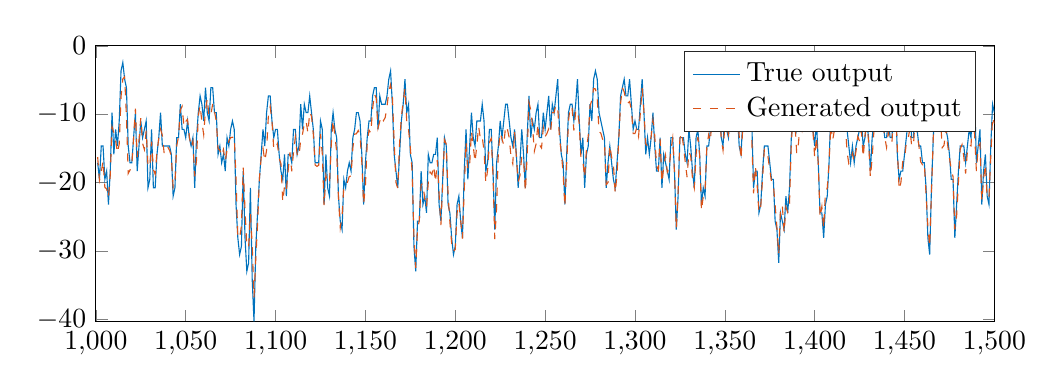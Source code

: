 % This file was created by matlab2tikz.
%
\definecolor{mycolor1}{rgb}{0.0,0.447,0.741}%
\definecolor{mycolor2}{rgb}{0.85,0.325,0.098}%
%
\begin{tikzpicture}

\begin{axis}[%
width=11.411cm,
height=3.5cm,
at={(0cm,0cm)},
scale only axis,
xmin=1000,
xmax=1500,
ymin=-40.283,
ymax=0,
axis background/.style={fill=white},
legend style={legend cell align=left, align=left, draw=white!15!black}
]
\addplot [color=mycolor1]
  table[row sep=crcr]{%
1001	-17.09\\
1002	-19.531\\
1003	-14.648\\
1004	-14.648\\
1005	-19.531\\
1006	-18.311\\
1007	-23.193\\
1008	-18.311\\
1009	-9.766\\
1010	-15.869\\
1011	-12.207\\
1012	-14.648\\
1013	-10.986\\
1014	-3.662\\
1015	-2.441\\
1016	-4.883\\
1017	-6.104\\
1018	-14.648\\
1019	-17.09\\
1020	-17.09\\
1021	-13.428\\
1022	-9.766\\
1023	-18.311\\
1024	-14.648\\
1025	-10.986\\
1026	-13.428\\
1027	-12.207\\
1028	-10.986\\
1029	-20.752\\
1030	-19.531\\
1031	-12.207\\
1032	-20.752\\
1033	-20.752\\
1034	-15.869\\
1035	-13.428\\
1036	-9.766\\
1037	-14.648\\
1038	-14.648\\
1039	-14.648\\
1040	-14.648\\
1041	-14.648\\
1042	-15.869\\
1043	-21.973\\
1044	-20.752\\
1045	-13.428\\
1046	-13.428\\
1047	-8.545\\
1048	-12.207\\
1049	-12.207\\
1050	-13.428\\
1051	-10.986\\
1052	-13.428\\
1053	-14.648\\
1054	-13.428\\
1055	-20.752\\
1056	-13.428\\
1057	-9.766\\
1058	-7.324\\
1059	-8.545\\
1060	-10.986\\
1061	-6.104\\
1062	-9.766\\
1063	-10.986\\
1064	-6.104\\
1065	-6.104\\
1066	-9.766\\
1067	-9.766\\
1068	-15.869\\
1069	-14.648\\
1070	-17.09\\
1071	-15.869\\
1072	-18.311\\
1073	-13.428\\
1074	-14.648\\
1075	-12.207\\
1076	-10.986\\
1077	-12.207\\
1078	-23.193\\
1079	-28.076\\
1080	-30.518\\
1081	-29.297\\
1082	-18.311\\
1083	-28.076\\
1084	-32.959\\
1085	-31.738\\
1086	-20.752\\
1087	-34.18\\
1088	-40.283\\
1089	-29.297\\
1090	-24.414\\
1091	-19.531\\
1092	-15.869\\
1093	-12.207\\
1094	-14.648\\
1095	-9.766\\
1096	-7.324\\
1097	-7.324\\
1098	-10.986\\
1099	-13.428\\
1100	-12.207\\
1101	-12.207\\
1102	-15.869\\
1103	-18.311\\
1104	-19.531\\
1105	-15.869\\
1106	-21.973\\
1107	-15.869\\
1108	-15.869\\
1109	-17.09\\
1110	-12.207\\
1111	-12.207\\
1112	-15.869\\
1113	-14.648\\
1114	-8.545\\
1115	-12.207\\
1116	-8.545\\
1117	-9.766\\
1118	-9.766\\
1119	-7.324\\
1120	-9.766\\
1121	-12.207\\
1122	-17.09\\
1123	-17.09\\
1124	-17.09\\
1125	-10.986\\
1126	-12.207\\
1127	-23.193\\
1128	-15.869\\
1129	-20.752\\
1130	-21.973\\
1131	-12.207\\
1132	-9.766\\
1133	-12.207\\
1134	-13.428\\
1135	-21.973\\
1136	-25.635\\
1137	-26.855\\
1138	-19.531\\
1139	-20.752\\
1140	-18.311\\
1141	-17.09\\
1142	-18.311\\
1143	-13.428\\
1144	-12.207\\
1145	-9.766\\
1146	-9.766\\
1147	-10.986\\
1148	-15.869\\
1149	-23.193\\
1150	-17.09\\
1151	-13.428\\
1152	-10.986\\
1153	-10.986\\
1154	-7.324\\
1155	-6.104\\
1156	-6.104\\
1157	-12.207\\
1158	-7.324\\
1159	-8.545\\
1160	-8.545\\
1161	-8.545\\
1162	-7.324\\
1163	-4.883\\
1164	-3.662\\
1165	-8.545\\
1166	-15.869\\
1167	-18.311\\
1168	-20.752\\
1169	-15.869\\
1170	-10.986\\
1171	-8.545\\
1172	-4.883\\
1173	-9.766\\
1174	-8.545\\
1175	-15.869\\
1176	-17.09\\
1177	-29.297\\
1178	-32.959\\
1179	-25.635\\
1180	-25.635\\
1181	-18.311\\
1182	-23.193\\
1183	-21.973\\
1184	-24.414\\
1185	-15.869\\
1186	-17.09\\
1187	-17.09\\
1188	-15.869\\
1189	-15.869\\
1190	-13.428\\
1191	-23.193\\
1192	-25.635\\
1193	-19.531\\
1194	-13.428\\
1195	-14.648\\
1196	-23.193\\
1197	-24.414\\
1198	-28.076\\
1199	-30.518\\
1200	-29.297\\
1201	-23.193\\
1202	-21.973\\
1203	-25.635\\
1204	-28.076\\
1205	-18.311\\
1206	-12.207\\
1207	-19.531\\
1208	-14.648\\
1209	-9.766\\
1210	-13.428\\
1211	-14.648\\
1212	-10.986\\
1213	-10.986\\
1214	-10.986\\
1215	-8.545\\
1216	-10.986\\
1217	-18.311\\
1218	-17.09\\
1219	-12.207\\
1220	-12.207\\
1221	-18.311\\
1222	-26.855\\
1223	-17.09\\
1224	-14.648\\
1225	-10.986\\
1226	-13.428\\
1227	-10.986\\
1228	-8.545\\
1229	-8.545\\
1230	-10.986\\
1231	-13.428\\
1232	-14.648\\
1233	-12.207\\
1234	-15.869\\
1235	-20.752\\
1236	-17.09\\
1237	-12.207\\
1238	-15.869\\
1239	-20.752\\
1240	-13.428\\
1241	-7.324\\
1242	-13.428\\
1243	-10.986\\
1244	-12.207\\
1245	-9.766\\
1246	-8.545\\
1247	-13.428\\
1248	-13.428\\
1249	-9.766\\
1250	-12.207\\
1251	-9.766\\
1252	-7.324\\
1253	-12.207\\
1254	-8.545\\
1255	-9.766\\
1256	-7.324\\
1257	-4.883\\
1258	-12.207\\
1259	-15.869\\
1260	-17.09\\
1261	-23.193\\
1262	-15.869\\
1263	-9.766\\
1264	-8.545\\
1265	-8.545\\
1266	-10.986\\
1267	-8.545\\
1268	-4.883\\
1269	-10.986\\
1270	-15.869\\
1271	-13.428\\
1272	-20.752\\
1273	-15.869\\
1274	-14.648\\
1275	-8.545\\
1276	-10.986\\
1277	-4.883\\
1278	-3.662\\
1279	-4.883\\
1280	-9.766\\
1281	-10.986\\
1282	-12.207\\
1283	-13.428\\
1284	-20.752\\
1285	-17.09\\
1286	-14.648\\
1287	-17.09\\
1288	-19.531\\
1289	-20.752\\
1290	-17.09\\
1291	-13.428\\
1292	-7.324\\
1293	-6.104\\
1294	-4.883\\
1295	-7.324\\
1296	-7.324\\
1297	-4.883\\
1298	-8.545\\
1299	-12.207\\
1300	-10.986\\
1301	-12.207\\
1302	-12.207\\
1303	-8.545\\
1304	-4.883\\
1305	-9.766\\
1306	-15.869\\
1307	-13.428\\
1308	-15.869\\
1309	-13.428\\
1310	-9.766\\
1311	-14.648\\
1312	-18.311\\
1313	-18.311\\
1314	-13.428\\
1315	-20.752\\
1316	-15.869\\
1317	-17.09\\
1318	-18.311\\
1319	-19.531\\
1320	-13.428\\
1321	-13.428\\
1322	-18.311\\
1323	-26.855\\
1324	-21.973\\
1325	-13.428\\
1326	-13.428\\
1327	-13.428\\
1328	-15.869\\
1329	-17.09\\
1330	-12.207\\
1331	-14.648\\
1332	-18.311\\
1333	-20.752\\
1334	-13.428\\
1335	-12.207\\
1336	-15.869\\
1337	-23.193\\
1338	-20.752\\
1339	-21.973\\
1340	-14.648\\
1341	-14.648\\
1342	-12.207\\
1343	-9.766\\
1344	-4.883\\
1345	-3.662\\
1346	-3.662\\
1347	-7.324\\
1348	-13.428\\
1349	-14.648\\
1350	-9.766\\
1351	-12.207\\
1352	-13.428\\
1353	-9.766\\
1354	-8.545\\
1355	-8.545\\
1356	-6.104\\
1357	-9.766\\
1358	-14.648\\
1359	-15.869\\
1360	-10.986\\
1361	-8.545\\
1362	-8.545\\
1363	-8.545\\
1364	-7.324\\
1365	-10.986\\
1366	-20.752\\
1367	-18.311\\
1368	-18.311\\
1369	-24.414\\
1370	-23.193\\
1371	-18.311\\
1372	-14.648\\
1373	-14.648\\
1374	-14.648\\
1375	-17.09\\
1376	-19.531\\
1377	-19.531\\
1378	-25.635\\
1379	-26.855\\
1380	-31.738\\
1381	-24.414\\
1382	-25.635\\
1383	-26.855\\
1384	-21.973\\
1385	-24.414\\
1386	-20.752\\
1387	-13.428\\
1388	-9.766\\
1389	-9.766\\
1390	-12.207\\
1391	-9.766\\
1392	-7.324\\
1393	-10.986\\
1394	-8.545\\
1395	-6.104\\
1396	-7.324\\
1397	-9.766\\
1398	-6.104\\
1399	-12.207\\
1400	-14.648\\
1401	-10.986\\
1402	-17.09\\
1403	-24.414\\
1404	-24.414\\
1405	-28.076\\
1406	-23.193\\
1407	-21.973\\
1408	-17.09\\
1409	-9.766\\
1410	-10.986\\
1411	-10.986\\
1412	-7.324\\
1413	-10.986\\
1414	-9.766\\
1415	-2.441\\
1416	-6.104\\
1417	-9.766\\
1418	-12.207\\
1419	-14.648\\
1420	-17.09\\
1421	-14.648\\
1422	-17.09\\
1423	-14.648\\
1424	-13.428\\
1425	-12.207\\
1426	-10.986\\
1427	-14.648\\
1428	-13.428\\
1429	-10.986\\
1430	-13.428\\
1431	-18.311\\
1432	-13.428\\
1433	-10.986\\
1434	-10.986\\
1435	-10.986\\
1436	-8.545\\
1437	-7.324\\
1438	-10.986\\
1439	-13.428\\
1440	-13.428\\
1441	-10.986\\
1442	-13.428\\
1443	-13.428\\
1444	-8.545\\
1445	-7.324\\
1446	-15.869\\
1447	-19.531\\
1448	-18.311\\
1449	-18.311\\
1450	-15.869\\
1451	-13.428\\
1452	-10.986\\
1453	-9.766\\
1454	-13.428\\
1455	-13.428\\
1456	-8.545\\
1457	-12.207\\
1458	-14.648\\
1459	-14.648\\
1460	-17.09\\
1461	-17.09\\
1462	-20.752\\
1463	-28.076\\
1464	-30.518\\
1465	-20.752\\
1466	-13.428\\
1467	-8.545\\
1468	-6.104\\
1469	-8.545\\
1470	-7.324\\
1471	-10.986\\
1472	-12.207\\
1473	-12.207\\
1474	-13.428\\
1475	-15.869\\
1476	-19.531\\
1477	-19.531\\
1478	-28.076\\
1479	-23.193\\
1480	-18.311\\
1481	-14.648\\
1482	-14.648\\
1483	-14.648\\
1484	-17.09\\
1485	-14.648\\
1486	-12.207\\
1487	-13.428\\
1488	-8.545\\
1489	-7.324\\
1490	-17.09\\
1491	-14.648\\
1492	-12.207\\
1493	-23.193\\
1494	-18.311\\
1495	-15.869\\
1496	-21.973\\
1497	-23.193\\
1498	-14.648\\
1499	-8.545\\
1500	-9.766\\
};
\addlegendentry{True output}

\addplot [color=mycolor2, dashed]
  table[row sep=crcr]{%
1001	-16.254\\
1002	-19.678\\
1003	-18.469\\
1004	-16.808\\
1005	-20.696\\
1006	-20.923\\
1007	-22.158\\
1008	-18.952\\
1009	-11.853\\
1010	-12.709\\
1011	-13.818\\
1012	-15.668\\
1013	-14.339\\
1014	-7.445\\
1015	-4.842\\
1016	-4.546\\
1017	-10.279\\
1018	-18.667\\
1019	-18.158\\
1020	-17.42\\
1021	-13.425\\
1022	-9.179\\
1023	-16.281\\
1024	-13.758\\
1025	-10.58\\
1026	-14.259\\
1027	-15.154\\
1028	-12.417\\
1029	-17.531\\
1030	-17.734\\
1031	-13.993\\
1032	-18.097\\
1033	-18.788\\
1034	-15.498\\
1035	-13.56\\
1036	-12.18\\
1037	-13.105\\
1038	-15.729\\
1039	-15.632\\
1040	-14.776\\
1041	-15.28\\
1042	-16.126\\
1043	-20.729\\
1044	-20.184\\
1045	-14.595\\
1046	-13.292\\
1047	-9.399\\
1048	-8.854\\
1049	-11.798\\
1050	-11.047\\
1051	-10.757\\
1052	-13.198\\
1053	-14.795\\
1054	-13.936\\
1055	-19.082\\
1056	-16.725\\
1057	-10.228\\
1058	-8.694\\
1059	-11.102\\
1060	-12.987\\
1061	-9.35\\
1062	-7.735\\
1063	-10.373\\
1064	-10.045\\
1065	-8.488\\
1066	-9.63\\
1067	-10.978\\
1068	-15.019\\
1069	-15.281\\
1070	-16.102\\
1071	-15.15\\
1072	-16.888\\
1073	-15.224\\
1074	-13.914\\
1075	-13.404\\
1076	-13.391\\
1077	-13.224\\
1078	-19.447\\
1079	-28.092\\
1080	-28.051\\
1081	-26.34\\
1082	-17.801\\
1083	-23.905\\
1084	-29.419\\
1085	-29.43\\
1086	-24.532\\
1087	-29.103\\
1088	-36.755\\
1089	-31.041\\
1090	-25.956\\
1091	-19.4\\
1092	-16.321\\
1093	-14.998\\
1094	-16.829\\
1095	-15.247\\
1096	-10.225\\
1097	-8.874\\
1098	-10.963\\
1099	-15.154\\
1100	-14.994\\
1101	-14.316\\
1102	-16.474\\
1103	-17.224\\
1104	-22.815\\
1105	-20.491\\
1106	-21.185\\
1107	-18.218\\
1108	-15.583\\
1109	-18.355\\
1110	-15.502\\
1111	-13.358\\
1112	-15.83\\
1113	-16.228\\
1114	-13.686\\
1115	-12.904\\
1116	-11.363\\
1117	-10.978\\
1118	-12.744\\
1119	-9.682\\
1120	-10.305\\
1121	-12.9\\
1122	-17.42\\
1123	-17.62\\
1124	-17.469\\
1125	-12.932\\
1126	-15.763\\
1127	-23.362\\
1128	-18.966\\
1129	-20.012\\
1130	-20.048\\
1131	-14.437\\
1132	-10.874\\
1133	-13.082\\
1134	-15.473\\
1135	-22.178\\
1136	-26.588\\
1137	-24.877\\
1138	-20.508\\
1139	-19.967\\
1140	-19.942\\
1141	-19.119\\
1142	-19.01\\
1143	-14.941\\
1144	-12.899\\
1145	-12.856\\
1146	-12.378\\
1147	-13.002\\
1148	-17.002\\
1149	-23.168\\
1150	-20.396\\
1151	-14.335\\
1152	-12.31\\
1153	-12.758\\
1154	-9.22\\
1155	-7.036\\
1156	-7.637\\
1157	-12.032\\
1158	-11.024\\
1159	-10.325\\
1160	-10.952\\
1161	-10.495\\
1162	-8.897\\
1163	-6.663\\
1164	-5.697\\
1165	-7.318\\
1166	-14.118\\
1167	-19.989\\
1168	-20.82\\
1169	-14.311\\
1170	-10.434\\
1171	-8.17\\
1172	-6.247\\
1173	-11.106\\
1174	-12.289\\
1175	-14.927\\
1176	-18.369\\
1177	-27.852\\
1178	-32.459\\
1179	-26.715\\
1180	-25.529\\
1181	-20.259\\
1182	-20.158\\
1183	-22.386\\
1184	-23.582\\
1185	-19.95\\
1186	-18.451\\
1187	-18.804\\
1188	-17.55\\
1189	-19.945\\
1190	-16.721\\
1191	-21.642\\
1192	-26.219\\
1193	-20.235\\
1194	-13.733\\
1195	-14.387\\
1196	-21.704\\
1197	-25.74\\
1198	-28.932\\
1199	-30.08\\
1200	-29.737\\
1201	-24.459\\
1202	-22.966\\
1203	-25.504\\
1204	-28.196\\
1205	-21.05\\
1206	-14.073\\
1207	-18.099\\
1208	-17.454\\
1209	-12.513\\
1210	-14.603\\
1211	-16.968\\
1212	-14.559\\
1213	-11.789\\
1214	-13.631\\
1215	-13.312\\
1216	-15.327\\
1217	-20.003\\
1218	-18.172\\
1219	-14.127\\
1220	-13.527\\
1221	-18.881\\
1222	-28.261\\
1223	-23.593\\
1224	-15.299\\
1225	-12.692\\
1226	-13.612\\
1227	-14.522\\
1228	-11.706\\
1229	-12.158\\
1230	-13.409\\
1231	-16.141\\
1232	-17.223\\
1233	-12.613\\
1234	-16.224\\
1235	-19.85\\
1236	-18.972\\
1237	-16.161\\
1238	-16.611\\
1239	-21.327\\
1240	-16.067\\
1241	-8.28\\
1242	-9.365\\
1243	-11.76\\
1244	-15.397\\
1245	-14.313\\
1246	-11.408\\
1247	-14.526\\
1248	-14.94\\
1249	-11.938\\
1250	-13.274\\
1251	-12.829\\
1252	-12.137\\
1253	-12.8\\
1254	-9.755\\
1255	-9.782\\
1256	-8.658\\
1257	-8.927\\
1258	-13.638\\
1259	-15.538\\
1260	-18.567\\
1261	-23.502\\
1262	-17.303\\
1263	-10.977\\
1264	-8.852\\
1265	-9.105\\
1266	-12.375\\
1267	-9.621\\
1268	-9.361\\
1269	-11.438\\
1270	-16.792\\
1271	-16.856\\
1272	-19.279\\
1273	-15.118\\
1274	-13.144\\
1275	-8.768\\
1276	-7.953\\
1277	-6.249\\
1278	-6.304\\
1279	-7.656\\
1280	-12.555\\
1281	-12.765\\
1282	-13.671\\
1283	-13.927\\
1284	-20.278\\
1285	-20.005\\
1286	-14.499\\
1287	-16.276\\
1288	-17.247\\
1289	-21.579\\
1290	-18.787\\
1291	-13.586\\
1292	-8.389\\
1293	-6.139\\
1294	-6.727\\
1295	-8.009\\
1296	-8.376\\
1297	-8.155\\
1298	-9.274\\
1299	-12.827\\
1300	-12.827\\
1301	-11.987\\
1302	-13.26\\
1303	-9.799\\
1304	-6.185\\
1305	-9.674\\
1306	-14.322\\
1307	-14.645\\
1308	-14.37\\
1309	-13.257\\
1310	-10.823\\
1311	-13.078\\
1312	-17.601\\
1313	-18.139\\
1314	-13.609\\
1315	-19.984\\
1316	-17.779\\
1317	-16.042\\
1318	-18.495\\
1319	-17.958\\
1320	-15.25\\
1321	-13.502\\
1322	-18.572\\
1323	-26.734\\
1324	-21.441\\
1325	-13.566\\
1326	-12.695\\
1327	-14.682\\
1328	-17.068\\
1329	-19.205\\
1330	-15.56\\
1331	-16.045\\
1332	-19.423\\
1333	-20.779\\
1334	-15.937\\
1335	-13.322\\
1336	-16.012\\
1337	-24.114\\
1338	-21.983\\
1339	-21.131\\
1340	-14.68\\
1341	-13.001\\
1342	-13.971\\
1343	-9.675\\
1344	-7.416\\
1345	-5.931\\
1346	-5.455\\
1347	-9.285\\
1348	-13.552\\
1349	-15.254\\
1350	-11.916\\
1351	-11.733\\
1352	-12.944\\
1353	-10.064\\
1354	-9.532\\
1355	-10.015\\
1356	-8.711\\
1357	-9.392\\
1358	-13.162\\
1359	-16.586\\
1360	-11.896\\
1361	-9.141\\
1362	-8.317\\
1363	-9.766\\
1364	-7.953\\
1365	-13.607\\
1366	-21.56\\
1367	-17.548\\
1368	-20.437\\
1369	-24.341\\
1370	-23.47\\
1371	-19.449\\
1372	-15.114\\
1373	-15.226\\
1374	-16.181\\
1375	-18.094\\
1376	-19.894\\
1377	-20.222\\
1378	-23.32\\
1379	-26.566\\
1380	-30.43\\
1381	-23.775\\
1382	-23.3\\
1383	-27.34\\
1384	-23.578\\
1385	-24.333\\
1386	-23.067\\
1387	-14.185\\
1388	-10.31\\
1389	-11.136\\
1390	-15.714\\
1391	-14.259\\
1392	-10.556\\
1393	-12.261\\
1394	-10.544\\
1395	-8.427\\
1396	-9.507\\
1397	-10.518\\
1398	-8.903\\
1399	-12.286\\
1400	-16.302\\
1401	-13.316\\
1402	-17.304\\
1403	-25.099\\
1404	-23.516\\
1405	-26.685\\
1406	-21.324\\
1407	-20.788\\
1408	-17.126\\
1409	-11.526\\
1410	-13.825\\
1411	-12.316\\
1412	-10.001\\
1413	-12.203\\
1414	-8.789\\
1415	-6.148\\
1416	-6.77\\
1417	-11.025\\
1418	-15.491\\
1419	-17.217\\
1420	-16.783\\
1421	-15.735\\
1422	-16.971\\
1423	-15.425\\
1424	-13.252\\
1425	-13.944\\
1426	-12.411\\
1427	-16.307\\
1428	-13.164\\
1429	-10.708\\
1430	-14.098\\
1431	-19.211\\
1432	-16.324\\
1433	-12.339\\
1434	-11.115\\
1435	-12.483\\
1436	-10.053\\
1437	-9.035\\
1438	-11.498\\
1439	-13.335\\
1440	-14.852\\
1441	-12.635\\
1442	-13.979\\
1443	-14.072\\
1444	-9.917\\
1445	-9.371\\
1446	-14.993\\
1447	-21.032\\
1448	-19.954\\
1449	-16.95\\
1450	-16.482\\
1451	-14.227\\
1452	-13.631\\
1453	-12.048\\
1454	-14.712\\
1455	-14.442\\
1456	-10.263\\
1457	-12.85\\
1458	-14.565\\
1459	-16.97\\
1460	-17.367\\
1461	-17.074\\
1462	-21.784\\
1463	-26.372\\
1464	-29.374\\
1465	-21.424\\
1466	-13.437\\
1467	-9.794\\
1468	-7.237\\
1469	-9.585\\
1470	-10.684\\
1471	-14.881\\
1472	-14.522\\
1473	-12.127\\
1474	-14.501\\
1475	-16.375\\
1476	-18.065\\
1477	-19.12\\
1478	-26.869\\
1479	-24.869\\
1480	-19.941\\
1481	-15.099\\
1482	-14.437\\
1483	-16.257\\
1484	-18.663\\
1485	-15.438\\
1486	-14.531\\
1487	-14.625\\
1488	-9.929\\
1489	-12.96\\
1490	-18.316\\
1491	-14.779\\
1492	-14.329\\
1493	-22.642\\
1494	-19.407\\
1495	-17.31\\
1496	-22.301\\
1497	-22.085\\
1498	-16.26\\
1499	-10.412\\
1500	-11.379\\
};
\addlegendentry{Generated output}

\end{axis}
\end{tikzpicture}%
